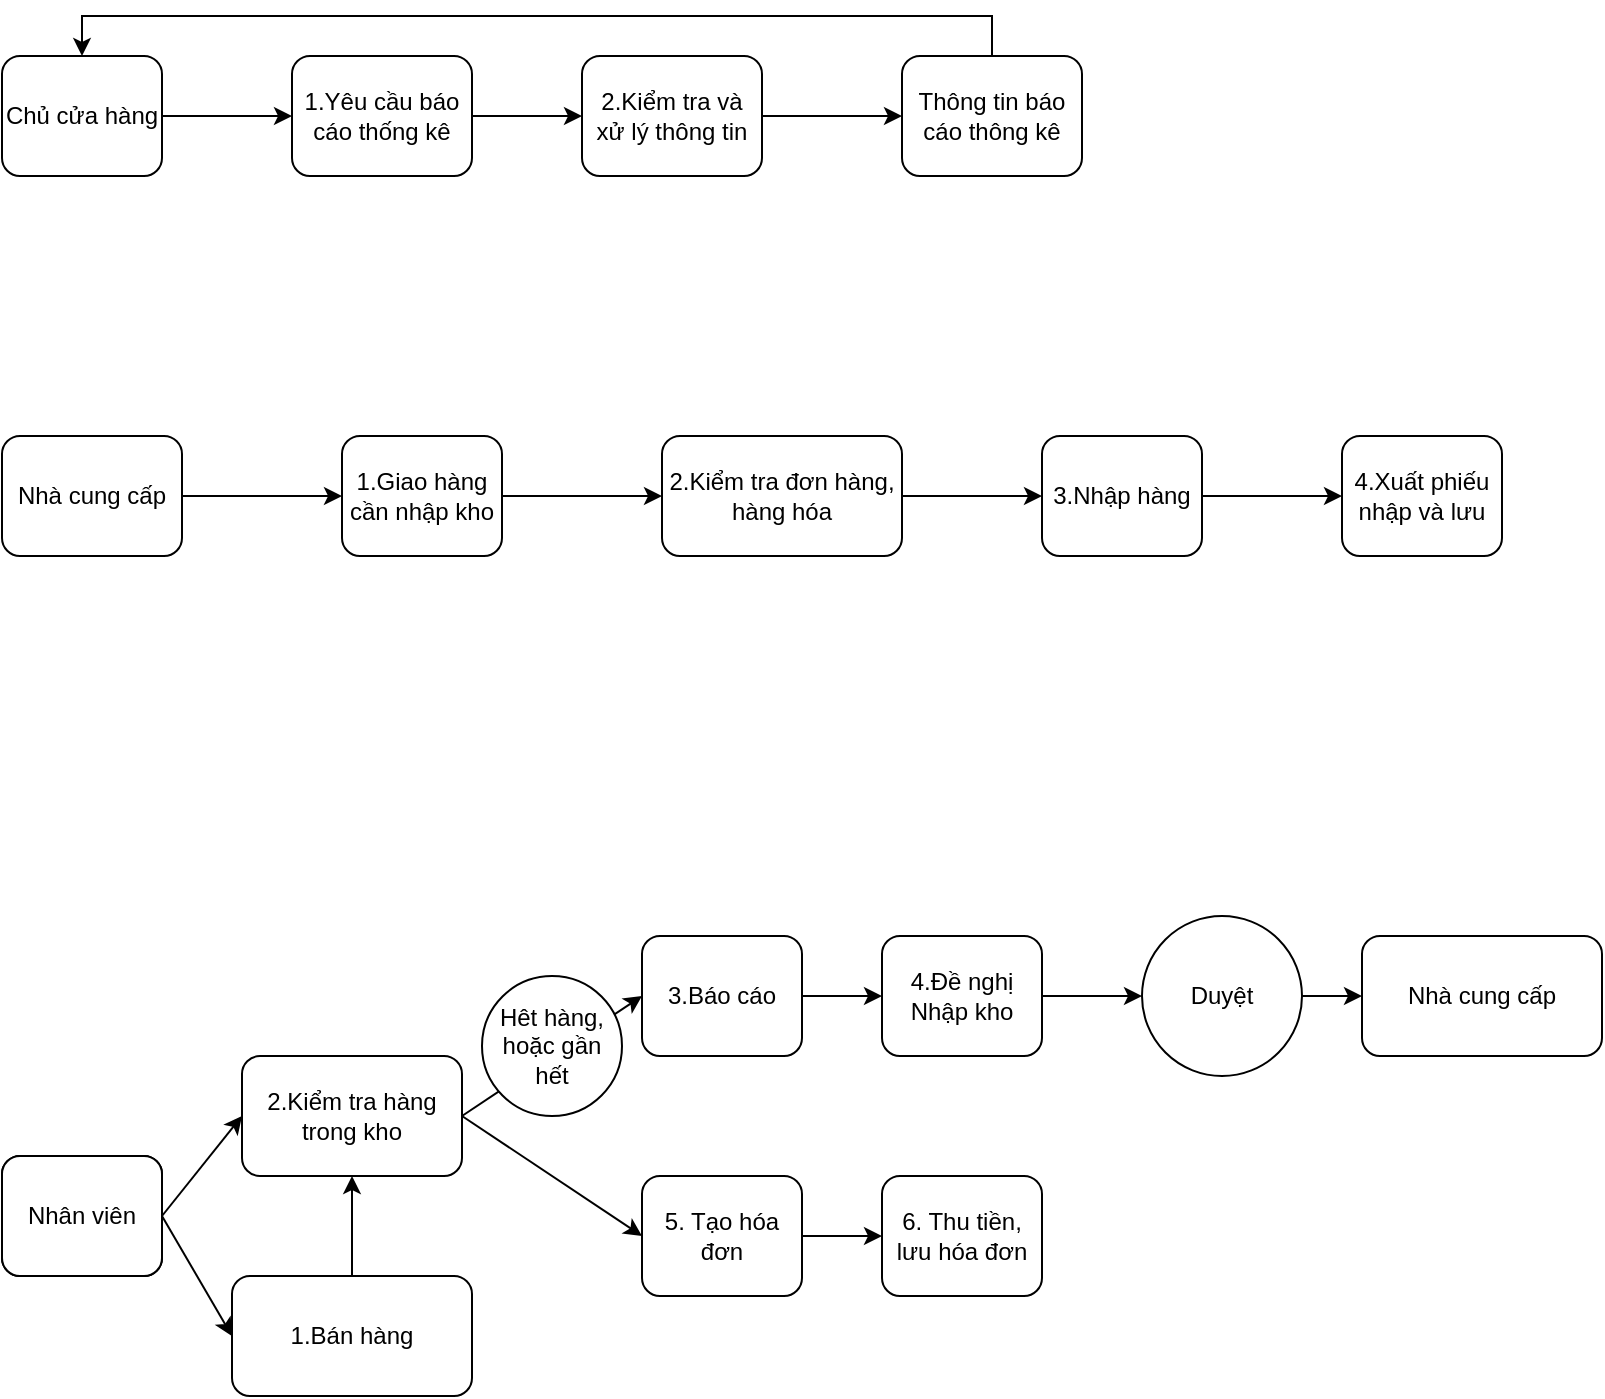 <mxfile version="14.0.4" type="github">
  <diagram id="WK-5mJIY2tcrCvF9nDoW" name="Page-1">
    <mxGraphModel dx="868" dy="1619" grid="1" gridSize="10" guides="1" tooltips="1" connect="1" arrows="1" fold="1" page="1" pageScale="1" pageWidth="827" pageHeight="1169" math="0" shadow="0">
      <root>
        <mxCell id="0" />
        <mxCell id="1" parent="0" />
        <mxCell id="ulp0LInbS0DYh3vz2fL2-2" value="Nhân viên" style="rounded=1;whiteSpace=wrap;html=1;" parent="1" vertex="1">
          <mxGeometry x="20" y="-320" width="80" height="60" as="geometry" />
        </mxCell>
        <mxCell id="ulp0LInbS0DYh3vz2fL2-3" value="" style="endArrow=classic;html=1;exitX=1;exitY=0.5;exitDx=0;exitDy=0;entryX=0;entryY=0.5;entryDx=0;entryDy=0;" parent="1" source="ulp0LInbS0DYh3vz2fL2-2" target="ulp0LInbS0DYh3vz2fL2-18" edge="1">
          <mxGeometry width="50" height="50" relative="1" as="geometry">
            <mxPoint x="390" y="-190" as="sourcePoint" />
            <mxPoint x="240" y="-340" as="targetPoint" />
          </mxGeometry>
        </mxCell>
        <mxCell id="ulp0LInbS0DYh3vz2fL2-5" value="2.Kiểm tra hàng trong kho" style="rounded=1;whiteSpace=wrap;html=1;" parent="1" vertex="1">
          <mxGeometry x="140" y="-370" width="110" height="60" as="geometry" />
        </mxCell>
        <mxCell id="ulp0LInbS0DYh3vz2fL2-17" value="" style="edgeStyle=orthogonalEdgeStyle;rounded=0;orthogonalLoop=1;jettySize=auto;html=1;" parent="1" source="ulp0LInbS0DYh3vz2fL2-21" target="ulp0LInbS0DYh3vz2fL2-16" edge="1">
          <mxGeometry relative="1" as="geometry" />
        </mxCell>
        <mxCell id="ulp0LInbS0DYh3vz2fL2-6" value="4.Đề nghị Nhập kho" style="rounded=1;whiteSpace=wrap;html=1;" parent="1" vertex="1">
          <mxGeometry x="460" y="-430" width="80" height="60" as="geometry" />
        </mxCell>
        <mxCell id="ulp0LInbS0DYh3vz2fL2-15" value="" style="edgeStyle=orthogonalEdgeStyle;rounded=0;orthogonalLoop=1;jettySize=auto;html=1;" parent="1" source="ulp0LInbS0DYh3vz2fL2-7" target="ulp0LInbS0DYh3vz2fL2-6" edge="1">
          <mxGeometry relative="1" as="geometry" />
        </mxCell>
        <mxCell id="ulp0LInbS0DYh3vz2fL2-7" value="3.Báo cáo" style="rounded=1;whiteSpace=wrap;html=1;" parent="1" vertex="1">
          <mxGeometry x="340" y="-430" width="80" height="60" as="geometry" />
        </mxCell>
        <mxCell id="ulp0LInbS0DYh3vz2fL2-16" value="Nhà cung cấp" style="rounded=1;whiteSpace=wrap;html=1;" parent="1" vertex="1">
          <mxGeometry x="700" y="-430" width="120" height="60" as="geometry" />
        </mxCell>
        <mxCell id="ulp0LInbS0DYh3vz2fL2-20" value="" style="edgeStyle=orthogonalEdgeStyle;rounded=0;orthogonalLoop=1;jettySize=auto;html=1;" parent="1" source="ulp0LInbS0DYh3vz2fL2-18" target="ulp0LInbS0DYh3vz2fL2-5" edge="1">
          <mxGeometry relative="1" as="geometry" />
        </mxCell>
        <mxCell id="ulp0LInbS0DYh3vz2fL2-18" value="1.Bán hàng" style="rounded=1;whiteSpace=wrap;html=1;" parent="1" vertex="1">
          <mxGeometry x="135" y="-260" width="120" height="60" as="geometry" />
        </mxCell>
        <mxCell id="ulp0LInbS0DYh3vz2fL2-23" value="" style="endArrow=classic;html=1;entryX=0;entryY=0.5;entryDx=0;entryDy=0;exitX=1;exitY=0.5;exitDx=0;exitDy=0;" parent="1" source="ulp0LInbS0DYh3vz2fL2-5" target="ulp0LInbS0DYh3vz2fL2-7" edge="1">
          <mxGeometry width="50" height="50" relative="1" as="geometry">
            <mxPoint x="290" y="-340" as="sourcePoint" />
            <mxPoint x="340" y="-390" as="targetPoint" />
          </mxGeometry>
        </mxCell>
        <mxCell id="ulp0LInbS0DYh3vz2fL2-24" value="" style="endArrow=classic;html=1;entryX=0;entryY=0.5;entryDx=0;entryDy=0;" parent="1" target="ulp0LInbS0DYh3vz2fL2-5" edge="1">
          <mxGeometry width="50" height="50" relative="1" as="geometry">
            <mxPoint x="100" y="-290" as="sourcePoint" />
            <mxPoint x="150" y="-340" as="targetPoint" />
          </mxGeometry>
        </mxCell>
        <mxCell id="ulp0LInbS0DYh3vz2fL2-21" value="Duyệt" style="ellipse;whiteSpace=wrap;html=1;" parent="1" vertex="1">
          <mxGeometry x="590" y="-440" width="80" height="80" as="geometry" />
        </mxCell>
        <mxCell id="ulp0LInbS0DYh3vz2fL2-28" value="" style="edgeStyle=orthogonalEdgeStyle;rounded=0;orthogonalLoop=1;jettySize=auto;html=1;" parent="1" source="ulp0LInbS0DYh3vz2fL2-6" target="ulp0LInbS0DYh3vz2fL2-21" edge="1">
          <mxGeometry relative="1" as="geometry">
            <mxPoint x="570" y="-400" as="sourcePoint" />
            <mxPoint x="720" y="-400" as="targetPoint" />
          </mxGeometry>
        </mxCell>
        <mxCell id="ulp0LInbS0DYh3vz2fL2-35" value="" style="edgeStyle=orthogonalEdgeStyle;rounded=0;orthogonalLoop=1;jettySize=auto;html=1;" parent="1" source="ulp0LInbS0DYh3vz2fL2-29" target="ulp0LInbS0DYh3vz2fL2-34" edge="1">
          <mxGeometry relative="1" as="geometry" />
        </mxCell>
        <mxCell id="ulp0LInbS0DYh3vz2fL2-29" value="5. Tạo hóa đơn" style="rounded=1;whiteSpace=wrap;html=1;" parent="1" vertex="1">
          <mxGeometry x="340" y="-310" width="80" height="60" as="geometry" />
        </mxCell>
        <mxCell id="ulp0LInbS0DYh3vz2fL2-31" value="" style="endArrow=classic;html=1;entryX=0;entryY=0.5;entryDx=0;entryDy=0;" parent="1" target="ulp0LInbS0DYh3vz2fL2-29" edge="1">
          <mxGeometry width="50" height="50" relative="1" as="geometry">
            <mxPoint x="250" y="-340" as="sourcePoint" />
            <mxPoint x="340" y="-390" as="targetPoint" />
          </mxGeometry>
        </mxCell>
        <mxCell id="ulp0LInbS0DYh3vz2fL2-33" value="Hêt hàng,&lt;br&gt;hoặc gần hết" style="ellipse;whiteSpace=wrap;html=1;aspect=fixed;" parent="1" vertex="1">
          <mxGeometry x="260" y="-410" width="70" height="70" as="geometry" />
        </mxCell>
        <mxCell id="ulp0LInbS0DYh3vz2fL2-34" value="6. Thu tiền, lưu hóa đơn" style="rounded=1;whiteSpace=wrap;html=1;" parent="1" vertex="1">
          <mxGeometry x="460" y="-310" width="80" height="60" as="geometry" />
        </mxCell>
        <mxCell id="ulp0LInbS0DYh3vz2fL2-39" value="" style="edgeStyle=orthogonalEdgeStyle;rounded=0;orthogonalLoop=1;jettySize=auto;html=1;" parent="1" source="ulp0LInbS0DYh3vz2fL2-36" target="ulp0LInbS0DYh3vz2fL2-38" edge="1">
          <mxGeometry relative="1" as="geometry" />
        </mxCell>
        <mxCell id="ulp0LInbS0DYh3vz2fL2-36" value="Nhà cung cấp" style="rounded=1;whiteSpace=wrap;html=1;" parent="1" vertex="1">
          <mxGeometry x="20" y="-680" width="90" height="60" as="geometry" />
        </mxCell>
        <mxCell id="ulp0LInbS0DYh3vz2fL2-41" value="" style="edgeStyle=orthogonalEdgeStyle;rounded=0;orthogonalLoop=1;jettySize=auto;html=1;" parent="1" source="ulp0LInbS0DYh3vz2fL2-38" target="ulp0LInbS0DYh3vz2fL2-40" edge="1">
          <mxGeometry relative="1" as="geometry" />
        </mxCell>
        <mxCell id="ulp0LInbS0DYh3vz2fL2-38" value="1.Giao hàng cần nhập kho" style="rounded=1;whiteSpace=wrap;html=1;" parent="1" vertex="1">
          <mxGeometry x="190" y="-680" width="80" height="60" as="geometry" />
        </mxCell>
        <mxCell id="ulp0LInbS0DYh3vz2fL2-44" value="" style="edgeStyle=orthogonalEdgeStyle;rounded=0;orthogonalLoop=1;jettySize=auto;html=1;" parent="1" source="ulp0LInbS0DYh3vz2fL2-40" target="ulp0LInbS0DYh3vz2fL2-42" edge="1">
          <mxGeometry relative="1" as="geometry" />
        </mxCell>
        <mxCell id="ulp0LInbS0DYh3vz2fL2-40" value="2.Kiểm tra đơn hàng, hàng hóa" style="rounded=1;whiteSpace=wrap;html=1;" parent="1" vertex="1">
          <mxGeometry x="350" y="-680" width="120" height="60" as="geometry" />
        </mxCell>
        <mxCell id="ulp0LInbS0DYh3vz2fL2-45" value="" style="edgeStyle=orthogonalEdgeStyle;rounded=0;orthogonalLoop=1;jettySize=auto;html=1;" parent="1" source="ulp0LInbS0DYh3vz2fL2-42" target="ulp0LInbS0DYh3vz2fL2-43" edge="1">
          <mxGeometry relative="1" as="geometry" />
        </mxCell>
        <mxCell id="ulp0LInbS0DYh3vz2fL2-42" value="3.Nhập hàng" style="rounded=1;whiteSpace=wrap;html=1;" parent="1" vertex="1">
          <mxGeometry x="540" y="-680" width="80" height="60" as="geometry" />
        </mxCell>
        <mxCell id="ulp0LInbS0DYh3vz2fL2-43" value="4.Xuất phiếu nhập và lưu" style="rounded=1;whiteSpace=wrap;html=1;" parent="1" vertex="1">
          <mxGeometry x="690" y="-680" width="80" height="60" as="geometry" />
        </mxCell>
        <mxCell id="ulp0LInbS0DYh3vz2fL2-48" value="Nhân viên" style="rounded=1;whiteSpace=wrap;html=1;" parent="1" vertex="1">
          <mxGeometry x="20" y="-320" width="80" height="60" as="geometry" />
        </mxCell>
        <mxCell id="ulp0LInbS0DYh3vz2fL2-51" value="" style="edgeStyle=orthogonalEdgeStyle;rounded=0;orthogonalLoop=1;jettySize=auto;html=1;" parent="1" source="ulp0LInbS0DYh3vz2fL2-49" target="ulp0LInbS0DYh3vz2fL2-50" edge="1">
          <mxGeometry relative="1" as="geometry" />
        </mxCell>
        <mxCell id="ulp0LInbS0DYh3vz2fL2-49" value="Chủ cửa hàng" style="rounded=1;whiteSpace=wrap;html=1;" parent="1" vertex="1">
          <mxGeometry x="20" y="-870" width="80" height="60" as="geometry" />
        </mxCell>
        <mxCell id="ulp0LInbS0DYh3vz2fL2-53" value="" style="edgeStyle=orthogonalEdgeStyle;rounded=0;orthogonalLoop=1;jettySize=auto;html=1;" parent="1" source="ulp0LInbS0DYh3vz2fL2-50" target="ulp0LInbS0DYh3vz2fL2-52" edge="1">
          <mxGeometry relative="1" as="geometry" />
        </mxCell>
        <mxCell id="ulp0LInbS0DYh3vz2fL2-50" value="1.Yêu cầu báo cáo thống kê" style="rounded=1;whiteSpace=wrap;html=1;" parent="1" vertex="1">
          <mxGeometry x="165" y="-870" width="90" height="60" as="geometry" />
        </mxCell>
        <mxCell id="ulp0LInbS0DYh3vz2fL2-55" value="" style="edgeStyle=orthogonalEdgeStyle;rounded=0;orthogonalLoop=1;jettySize=auto;html=1;" parent="1" source="ulp0LInbS0DYh3vz2fL2-52" target="ulp0LInbS0DYh3vz2fL2-54" edge="1">
          <mxGeometry relative="1" as="geometry" />
        </mxCell>
        <mxCell id="ulp0LInbS0DYh3vz2fL2-52" value="2.Kiểm tra và xử lý thông tin" style="rounded=1;whiteSpace=wrap;html=1;" parent="1" vertex="1">
          <mxGeometry x="310" y="-870" width="90" height="60" as="geometry" />
        </mxCell>
        <mxCell id="Z9fwdJ5iq21ZshwQMAqI-3" style="edgeStyle=orthogonalEdgeStyle;rounded=0;orthogonalLoop=1;jettySize=auto;html=1;entryX=0.5;entryY=0;entryDx=0;entryDy=0;" edge="1" parent="1" source="ulp0LInbS0DYh3vz2fL2-54" target="ulp0LInbS0DYh3vz2fL2-49">
          <mxGeometry relative="1" as="geometry">
            <mxPoint x="90" y="-920" as="targetPoint" />
            <Array as="points">
              <mxPoint x="515" y="-890" />
              <mxPoint x="60" y="-890" />
            </Array>
          </mxGeometry>
        </mxCell>
        <mxCell id="ulp0LInbS0DYh3vz2fL2-54" value="Thông tin báo cáo thông kê" style="rounded=1;whiteSpace=wrap;html=1;" parent="1" vertex="1">
          <mxGeometry x="470" y="-870" width="90" height="60" as="geometry" />
        </mxCell>
      </root>
    </mxGraphModel>
  </diagram>
</mxfile>
